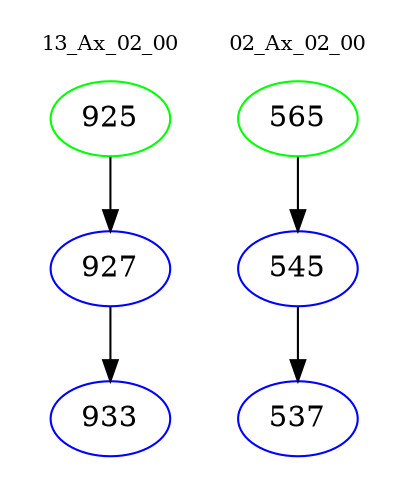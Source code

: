 digraph{
subgraph cluster_0 {
color = white
label = "13_Ax_02_00";
fontsize=10;
T0_925 [label="925", color="green"]
T0_925 -> T0_927 [color="black"]
T0_927 [label="927", color="blue"]
T0_927 -> T0_933 [color="black"]
T0_933 [label="933", color="blue"]
}
subgraph cluster_1 {
color = white
label = "02_Ax_02_00";
fontsize=10;
T1_565 [label="565", color="green"]
T1_565 -> T1_545 [color="black"]
T1_545 [label="545", color="blue"]
T1_545 -> T1_537 [color="black"]
T1_537 [label="537", color="blue"]
}
}
